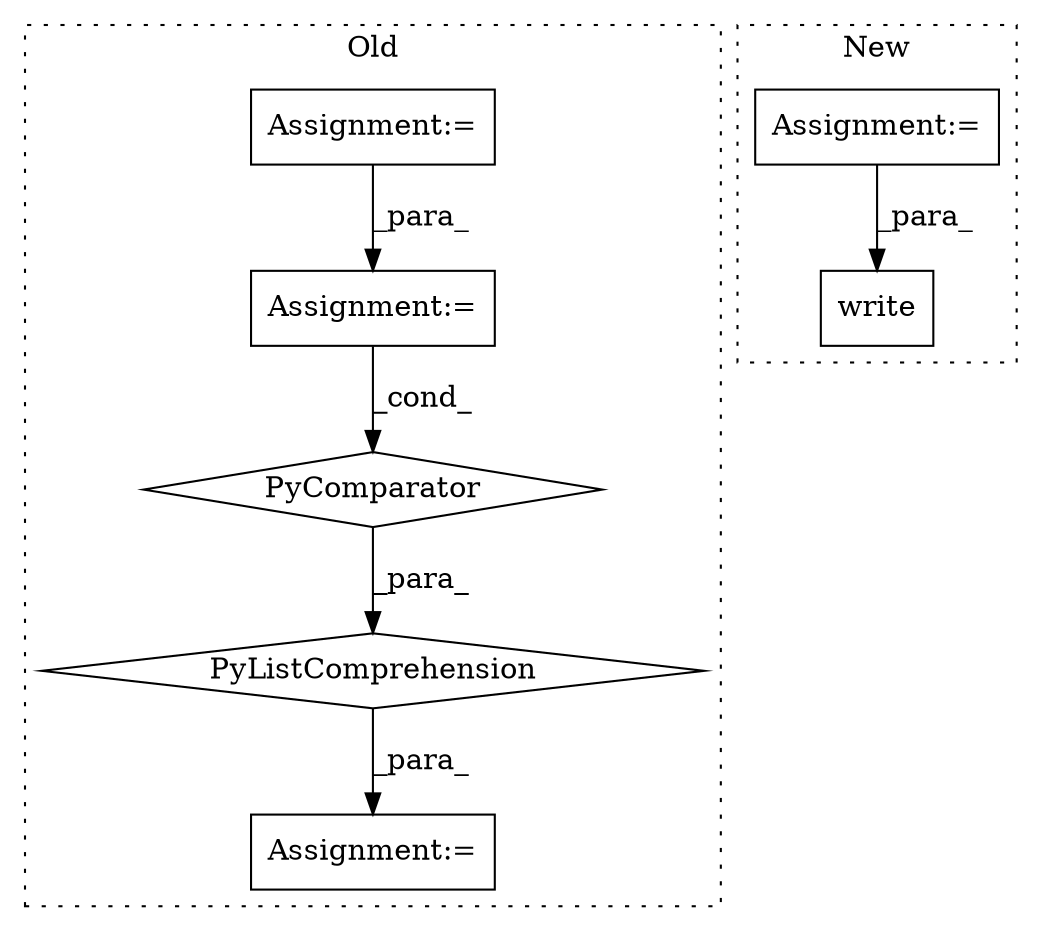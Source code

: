digraph G {
subgraph cluster0 {
1 [label="PyListComprehension" a="109" s="1756" l="95" shape="diamond"];
3 [label="PyComparator" a="113" s="1823" l="20" shape="diamond"];
4 [label="Assignment:=" a="7" s="987" l="1" shape="box"];
5 [label="Assignment:=" a="7" s="1744" l="12" shape="box"];
6 [label="Assignment:=" a="7" s="1823" l="20" shape="box"];
label = "Old";
style="dotted";
}
subgraph cluster1 {
2 [label="write" a="32" s="1401,1437" l="6,1" shape="box"];
7 [label="Assignment:=" a="7" s="1322" l="1" shape="box"];
label = "New";
style="dotted";
}
1 -> 5 [label="_para_"];
3 -> 1 [label="_para_"];
4 -> 6 [label="_para_"];
6 -> 3 [label="_cond_"];
7 -> 2 [label="_para_"];
}
